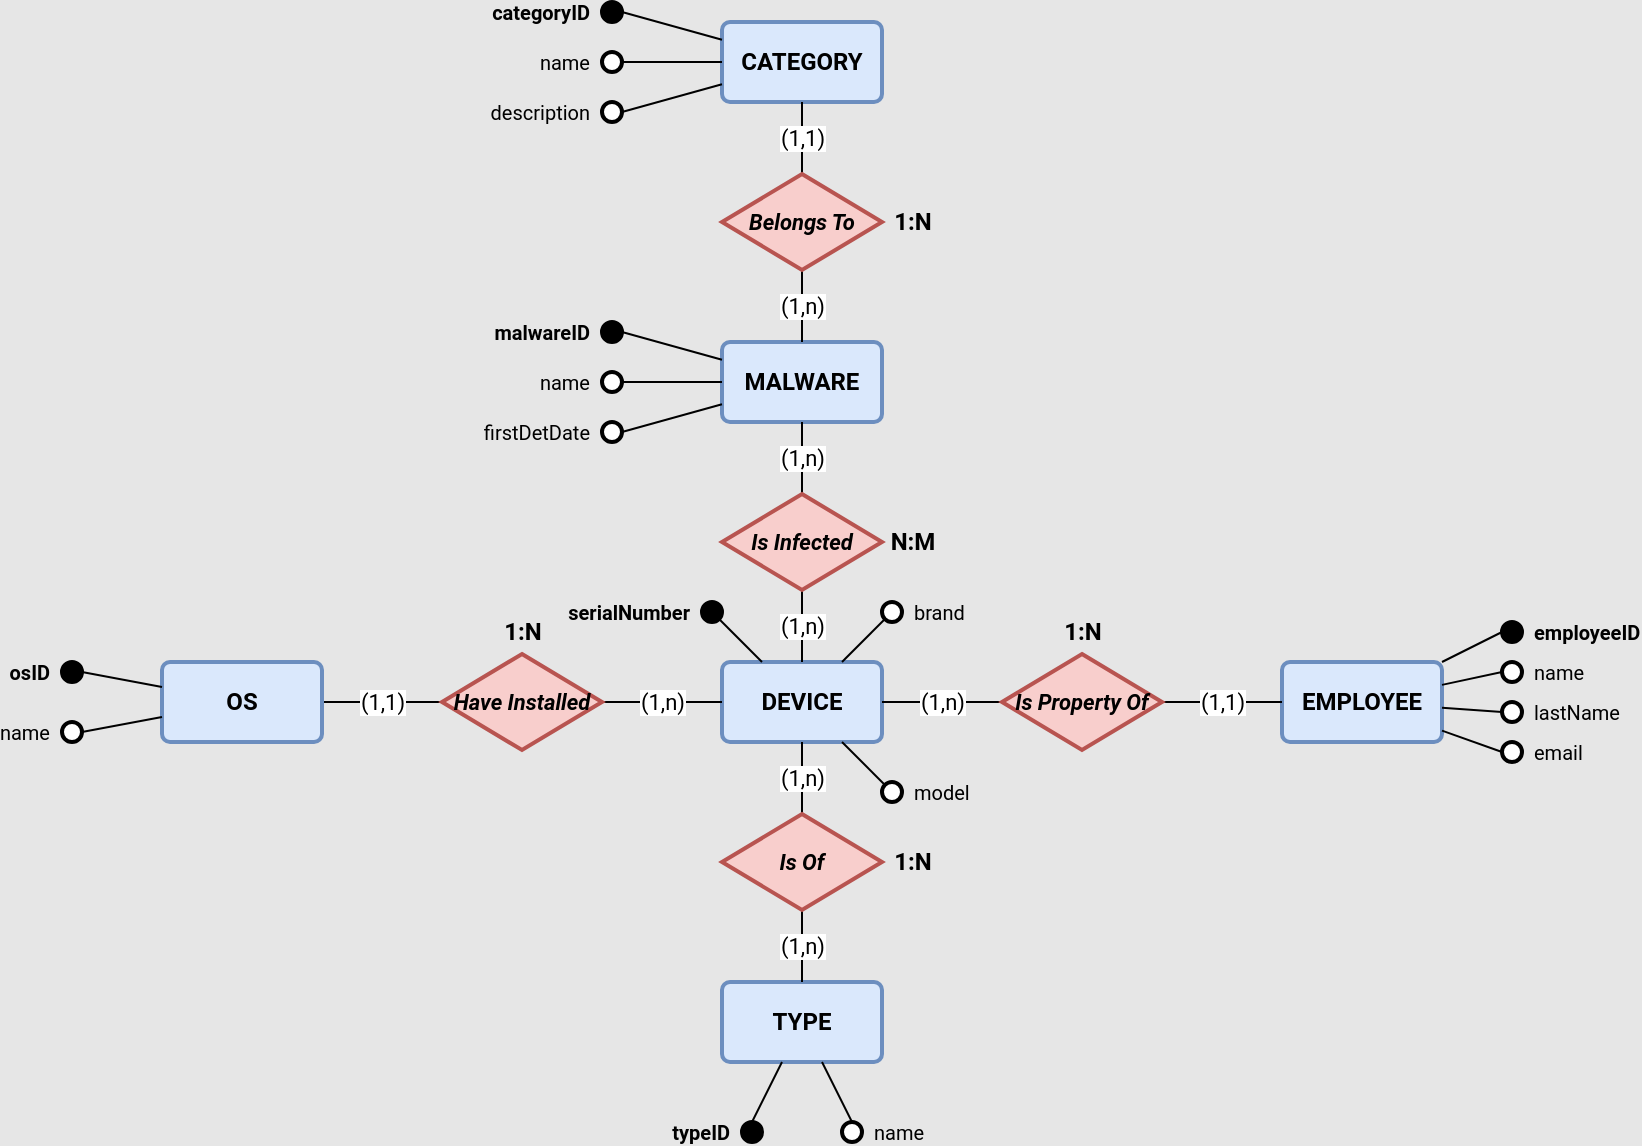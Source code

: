 <mxfile version="18.0.2" type="device"><diagram id="YFCJ9AiHZAUVLd7I-m5I" name="Page-1"><mxGraphModel dx="1185" dy="662" grid="1" gridSize="10" guides="1" tooltips="1" connect="1" arrows="1" fold="1" page="1" pageScale="1" pageWidth="827" pageHeight="1169" background="#E6E6E6" math="0" shadow="0"><root><mxCell id="0"/><mxCell id="1" parent="0"/><mxCell id="5scpK_Rq3BdanRQvBFvP-1" value="DEVICE" style="strokeWidth=2;rounded=1;arcSize=10;html=1;align=center;fontSize=12;shadow=0;glass=0;comic=0;fillColor=#dae8fc;whiteSpace=wrap;fontFamily=Roboto;fontSource=https%3A%2F%2Ffonts.googleapis.com%2Fcss%3Ffamily%3DRoboto;strokeColor=#6c8ebf;fontStyle=1" parent="1" vertex="1"><mxGeometry x="370" y="410" width="80" height="40" as="geometry"/></mxCell><mxCell id="7591oT1YISGBWCK-CEWB-2" value="MALWARE" style="strokeWidth=2;rounded=1;arcSize=10;html=1;align=center;fontSize=12;shadow=0;glass=0;comic=0;fillColor=#dae8fc;whiteSpace=wrap;fontFamily=Roboto;fontSource=https%3A%2F%2Ffonts.googleapis.com%2Fcss%3Ffamily%3DRoboto;strokeColor=#6c8ebf;fontStyle=1" vertex="1" parent="1"><mxGeometry x="370" y="250" width="80" height="40" as="geometry"/></mxCell><mxCell id="7591oT1YISGBWCK-CEWB-3" value="TYPE" style="strokeWidth=2;rounded=1;arcSize=10;html=1;align=center;fontSize=12;shadow=0;glass=0;comic=0;fillColor=#dae8fc;whiteSpace=wrap;fontFamily=Roboto;fontSource=https%3A%2F%2Ffonts.googleapis.com%2Fcss%3Ffamily%3DRoboto;strokeColor=#6c8ebf;fontStyle=1" vertex="1" parent="1"><mxGeometry x="370" y="570" width="80" height="40" as="geometry"/></mxCell><mxCell id="7591oT1YISGBWCK-CEWB-19" value="(1,1)" style="edgeStyle=none;rounded=0;orthogonalLoop=1;jettySize=auto;html=1;exitX=1;exitY=0.5;exitDx=0;exitDy=0;fontFamily=Roboto;fontSource=https%3A%2F%2Ffonts.googleapis.com%2Fcss%3Ffamily%3DRoboto;endArrow=none;endFill=0;" edge="1" parent="1" source="7591oT1YISGBWCK-CEWB-4" target="7591oT1YISGBWCK-CEWB-11"><mxGeometry relative="1" as="geometry"/></mxCell><mxCell id="7591oT1YISGBWCK-CEWB-4" value="OS" style="strokeWidth=2;rounded=1;arcSize=10;html=1;align=center;fontSize=12;shadow=0;glass=0;comic=0;fillColor=#dae8fc;whiteSpace=wrap;fontFamily=Roboto;fontSource=https%3A%2F%2Ffonts.googleapis.com%2Fcss%3Ffamily%3DRoboto;strokeColor=#6c8ebf;fontStyle=1" vertex="1" parent="1"><mxGeometry x="90" y="410" width="80" height="40" as="geometry"/></mxCell><mxCell id="7591oT1YISGBWCK-CEWB-6" value="(1,n)" style="rounded=0;orthogonalLoop=1;jettySize=auto;html=1;exitX=0.5;exitY=-0.1;exitDx=0;exitDy=0;exitPerimeter=0;fontFamily=Roboto;fontSource=https%3A%2F%2Ffonts.googleapis.com%2Fcss%3Ffamily%3DRoboto;endArrow=none;endFill=0;" edge="1" parent="1" source="7591oT1YISGBWCK-CEWB-5" target="7591oT1YISGBWCK-CEWB-2"><mxGeometry relative="1" as="geometry"/></mxCell><mxCell id="7591oT1YISGBWCK-CEWB-7" value="(1,n)" style="edgeStyle=none;rounded=0;orthogonalLoop=1;jettySize=auto;html=1;fontFamily=Roboto;fontSource=https%3A%2F%2Ffonts.googleapis.com%2Fcss%3Ffamily%3DRoboto;endArrow=none;endFill=0;" edge="1" parent="1" source="7591oT1YISGBWCK-CEWB-5" target="5scpK_Rq3BdanRQvBFvP-1"><mxGeometry relative="1" as="geometry"/></mxCell><mxCell id="7591oT1YISGBWCK-CEWB-5" value="Is Infected" style="shape=stencil(rZRpDsIgEIVPw88aKPEApuo9sI6WFKEBXHp7p6VVu5C4JaTJvMd8Q4eF8MwVogKS0ivha5KmjFL8YlyMYuEqyH0QL8JKsVMQHOetKeEq977LkboAK33j8g2hK5zTDJ7lRmuESKPdwHnxESakxlx6CzC6WIYydYgTumBBqLDICTzYbmKrbr8Gs39xB9RHlR+p7Gsqz1CJdZ5nO5GXR2vOej/NinoHY2HG6O1KNEdhYvT2yVzg+WfLYcMSFm9ND1BSvwAeR7QeAN8HjFbAPl7Bx/VzZRzEth/1SAOx8VKpcN9i2fNuS53sWquGB6AV7g==);whiteSpace=wrap;html=1;strokeWidth=2;fontSize=11;snapToPoint=1;fontFamily=Roboto;fontSource=https%3A%2F%2Ffonts.googleapis.com%2Fcss%3Ffamily%3DRoboto;fontStyle=3;fillColor=#f8cecc;strokeColor=#b85450;" vertex="1" parent="1"><mxGeometry x="370" y="330" width="80" height="40" as="geometry"/></mxCell><mxCell id="7591oT1YISGBWCK-CEWB-9" value="(1,n)" style="edgeStyle=none;rounded=0;orthogonalLoop=1;jettySize=auto;html=1;exitX=0.5;exitY=-0.1;exitDx=0;exitDy=0;exitPerimeter=0;fontFamily=Roboto;fontSource=https%3A%2F%2Ffonts.googleapis.com%2Fcss%3Ffamily%3DRoboto;endArrow=none;endFill=0;" edge="1" parent="1" source="7591oT1YISGBWCK-CEWB-8" target="5scpK_Rq3BdanRQvBFvP-1"><mxGeometry relative="1" as="geometry"/></mxCell><mxCell id="7591oT1YISGBWCK-CEWB-10" value="(1,n)" style="edgeStyle=none;rounded=0;orthogonalLoop=1;jettySize=auto;html=1;exitX=0.5;exitY=1.1;exitDx=0;exitDy=0;exitPerimeter=0;fontFamily=Roboto;fontSource=https%3A%2F%2Ffonts.googleapis.com%2Fcss%3Ffamily%3DRoboto;endArrow=none;endFill=0;" edge="1" parent="1" source="7591oT1YISGBWCK-CEWB-8" target="7591oT1YISGBWCK-CEWB-3"><mxGeometry relative="1" as="geometry"/></mxCell><mxCell id="7591oT1YISGBWCK-CEWB-8" value="Is Of" style="shape=stencil(rZRpDsIgEIVPw88aKPEApuo9sI6WFKEBXHp7p6VVu5C4JaTJvMd8Q4eF8MwVogKS0ivha5KmjFL8YlyMYuEqyH0QL8JKsVMQHOetKeEq977LkboAK33j8g2hK5zTDJ7lRmuESKPdwHnxESakxlx6CzC6WIYydYgTumBBqLDICTzYbmKrbr8Gs39xB9RHlR+p7Gsqz1CJdZ5nO5GXR2vOej/NinoHY2HG6O1KNEdhYvT2yVzg+WfLYcMSFm9ND1BSvwAeR7QeAN8HjFbAPl7Bx/VzZRzEth/1SAOx8VKpcN9i2fNuS53sWquGB6AV7g==);whiteSpace=wrap;html=1;strokeWidth=2;fontSize=11;snapToPoint=1;fontFamily=Roboto;fontSource=https%3A%2F%2Ffonts.googleapis.com%2Fcss%3Ffamily%3DRoboto;fontStyle=3;fillColor=#f8cecc;strokeColor=#b85450;" vertex="1" parent="1"><mxGeometry x="370" y="490" width="80" height="40" as="geometry"/></mxCell><mxCell id="7591oT1YISGBWCK-CEWB-20" value="(1,n)" style="edgeStyle=none;rounded=0;orthogonalLoop=1;jettySize=auto;html=1;exitX=1;exitY=0.5;exitDx=0;exitDy=0;exitPerimeter=0;fontFamily=Roboto;fontSource=https%3A%2F%2Ffonts.googleapis.com%2Fcss%3Ffamily%3DRoboto;endArrow=none;endFill=0;" edge="1" parent="1" source="7591oT1YISGBWCK-CEWB-11" target="5scpK_Rq3BdanRQvBFvP-1"><mxGeometry relative="1" as="geometry"/></mxCell><mxCell id="7591oT1YISGBWCK-CEWB-11" value="Have Installed" style="shape=stencil(rZRpDsIgEIVPw88aKPEApuo9sI6WFKEBXHp7p6VVu5C4JaTJvMd8Q4eF8MwVogKS0ivha5KmjFL8YlyMYuEqyH0QL8JKsVMQHOetKeEq977LkboAK33j8g2hK5zTDJ7lRmuESKPdwHnxESakxlx6CzC6WIYydYgTumBBqLDICTzYbmKrbr8Gs39xB9RHlR+p7Gsqz1CJdZ5nO5GXR2vOej/NinoHY2HG6O1KNEdhYvT2yVzg+WfLYcMSFm9ND1BSvwAeR7QeAN8HjFbAPl7Bx/VzZRzEth/1SAOx8VKpcN9i2fNuS53sWquGB6AV7g==);whiteSpace=wrap;html=1;strokeWidth=2;fontSize=11;snapToPoint=1;fontFamily=Roboto;fontSource=https%3A%2F%2Ffonts.googleapis.com%2Fcss%3Ffamily%3DRoboto;fillColor=#f8cecc;strokeColor=#b85450;fontStyle=3" vertex="1" parent="1"><mxGeometry x="230" y="410" width="80" height="40" as="geometry"/></mxCell><mxCell id="7591oT1YISGBWCK-CEWB-25" style="edgeStyle=none;rounded=0;orthogonalLoop=1;jettySize=auto;html=1;exitX=1;exitY=1;exitDx=0;exitDy=0;fontFamily=Roboto;fontSource=https%3A%2F%2Ffonts.googleapis.com%2Fcss%3Ffamily%3DRoboto;endArrow=none;endFill=0;" edge="1" parent="1" source="7591oT1YISGBWCK-CEWB-16" target="5scpK_Rq3BdanRQvBFvP-1"><mxGeometry relative="1" as="geometry"/></mxCell><mxCell id="7591oT1YISGBWCK-CEWB-16" value="&lt;div style=&quot;text-align: left ; font-size: 10px&quot;&gt;serialNumber&lt;/div&gt;" style="ellipse;whiteSpace=wrap;html=1;aspect=fixed;align=right;spacingLeft=0;fillColor=#000000;shadow=0;glass=0;comic=1;verticalAlign=middle;horizontal=1;strokeWidth=2;fontSize=10;spacingRight=14;fontFamily=Roboto;fontSource=https%3A%2F%2Ffonts.googleapis.com%2Fcss%3Ffamily%3DRoboto;fontStyle=1" vertex="1" parent="1"><mxGeometry x="360" y="380" width="10" height="10" as="geometry"/></mxCell><mxCell id="7591oT1YISGBWCK-CEWB-21" value="EMPLOYEE" style="strokeWidth=2;rounded=1;arcSize=10;html=1;align=center;fontSize=12;shadow=0;glass=0;comic=0;fillColor=#dae8fc;whiteSpace=wrap;fontFamily=Roboto;fontSource=https%3A%2F%2Ffonts.googleapis.com%2Fcss%3Ffamily%3DRoboto;strokeColor=#6c8ebf;fontStyle=1" vertex="1" parent="1"><mxGeometry x="650" y="410" width="80" height="40" as="geometry"/></mxCell><mxCell id="7591oT1YISGBWCK-CEWB-23" value="(1,n)" style="edgeStyle=none;rounded=0;orthogonalLoop=1;jettySize=auto;html=1;exitX=0;exitY=0.5;exitDx=0;exitDy=0;exitPerimeter=0;fontFamily=Roboto;fontSource=https%3A%2F%2Ffonts.googleapis.com%2Fcss%3Ffamily%3DRoboto;endArrow=none;endFill=0;" edge="1" parent="1" source="7591oT1YISGBWCK-CEWB-22" target="5scpK_Rq3BdanRQvBFvP-1"><mxGeometry relative="1" as="geometry"/></mxCell><mxCell id="7591oT1YISGBWCK-CEWB-24" value="(1,1)" style="edgeStyle=none;rounded=0;orthogonalLoop=1;jettySize=auto;html=1;exitX=1;exitY=0.5;exitDx=0;exitDy=0;exitPerimeter=0;fontFamily=Roboto;fontSource=https%3A%2F%2Ffonts.googleapis.com%2Fcss%3Ffamily%3DRoboto;endArrow=none;endFill=0;" edge="1" parent="1" source="7591oT1YISGBWCK-CEWB-22" target="7591oT1YISGBWCK-CEWB-21"><mxGeometry relative="1" as="geometry"/></mxCell><mxCell id="7591oT1YISGBWCK-CEWB-22" value="Is Property Of" style="shape=stencil(rZRpDsIgEIVPw88aKPEApuo9sI6WFKEBXHp7p6VVu5C4JaTJvMd8Q4eF8MwVogKS0ivha5KmjFL8YlyMYuEqyH0QL8JKsVMQHOetKeEq977LkboAK33j8g2hK5zTDJ7lRmuESKPdwHnxESakxlx6CzC6WIYydYgTumBBqLDICTzYbmKrbr8Gs39xB9RHlR+p7Gsqz1CJdZ5nO5GXR2vOej/NinoHY2HG6O1KNEdhYvT2yVzg+WfLYcMSFm9ND1BSvwAeR7QeAN8HjFbAPl7Bx/VzZRzEth/1SAOx8VKpcN9i2fNuS53sWquGB6AV7g==);whiteSpace=wrap;html=1;strokeWidth=2;fontSize=11;snapToPoint=1;fontFamily=Roboto;fontSource=https%3A%2F%2Ffonts.googleapis.com%2Fcss%3Ffamily%3DRoboto;fontStyle=3;fillColor=#f8cecc;strokeColor=#b85450;" vertex="1" parent="1"><mxGeometry x="510" y="410" width="80" height="40" as="geometry"/></mxCell><mxCell id="7591oT1YISGBWCK-CEWB-27" style="edgeStyle=none;rounded=0;orthogonalLoop=1;jettySize=auto;html=1;exitX=0;exitY=1;exitDx=0;exitDy=0;fontFamily=Roboto;fontSource=https%3A%2F%2Ffonts.googleapis.com%2Fcss%3Ffamily%3DRoboto;endArrow=none;endFill=0;" edge="1" parent="1" source="7591oT1YISGBWCK-CEWB-26" target="5scpK_Rq3BdanRQvBFvP-1"><mxGeometry relative="1" as="geometry"/></mxCell><mxCell id="7591oT1YISGBWCK-CEWB-26" value="&lt;div style=&quot;text-align: left; font-size: 10px;&quot;&gt;&lt;span style=&quot;font-size: 10px;&quot;&gt;brand&lt;/span&gt;&lt;/div&gt;" style="ellipse;whiteSpace=wrap;html=1;aspect=fixed;align=left;spacingLeft=14;shadow=0;glass=0;comic=1;fillColor=#ffffff;verticalAlign=middle;horizontal=1;strokeWidth=2;fontSize=10;fontFamily=Roboto;fontSource=https%3A%2F%2Ffonts.googleapis.com%2Fcss%3Ffamily%3DRoboto;fontStyle=0" vertex="1" parent="1"><mxGeometry x="450" y="380" width="10" height="10" as="geometry"/></mxCell><mxCell id="7591oT1YISGBWCK-CEWB-29" style="edgeStyle=none;rounded=0;orthogonalLoop=1;jettySize=auto;html=1;exitX=0;exitY=0;exitDx=0;exitDy=0;fontFamily=Roboto;fontSource=https%3A%2F%2Ffonts.googleapis.com%2Fcss%3Ffamily%3DRoboto;endArrow=none;endFill=0;" edge="1" parent="1" source="7591oT1YISGBWCK-CEWB-28" target="5scpK_Rq3BdanRQvBFvP-1"><mxGeometry relative="1" as="geometry"/></mxCell><mxCell id="7591oT1YISGBWCK-CEWB-28" value="&lt;div style=&quot;text-align: left; font-size: 10px;&quot;&gt;&lt;span style=&quot;font-size: 10px;&quot;&gt;model&lt;/span&gt;&lt;/div&gt;" style="ellipse;whiteSpace=wrap;html=1;aspect=fixed;align=left;spacingLeft=14;shadow=0;glass=0;comic=1;fillColor=#ffffff;verticalAlign=middle;horizontal=1;strokeWidth=2;fontSize=10;fontFamily=Roboto;fontSource=https%3A%2F%2Ffonts.googleapis.com%2Fcss%3Ffamily%3DRoboto;" vertex="1" parent="1"><mxGeometry x="450" y="470" width="10" height="10" as="geometry"/></mxCell><mxCell id="7591oT1YISGBWCK-CEWB-33" value="CATEGORY" style="strokeWidth=2;rounded=1;arcSize=10;html=1;align=center;fontSize=12;shadow=0;glass=0;comic=0;fillColor=#dae8fc;whiteSpace=wrap;fontFamily=Roboto;fontSource=https%3A%2F%2Ffonts.googleapis.com%2Fcss%3Ffamily%3DRoboto;strokeColor=#6c8ebf;fontStyle=1" vertex="1" parent="1"><mxGeometry x="370" y="90" width="80" height="40" as="geometry"/></mxCell><mxCell id="7591oT1YISGBWCK-CEWB-35" value="(1,n)" style="edgeStyle=none;rounded=0;orthogonalLoop=1;jettySize=auto;html=1;exitX=0.5;exitY=1.1;exitDx=0;exitDy=0;exitPerimeter=0;fontFamily=Roboto;fontSource=https%3A%2F%2Ffonts.googleapis.com%2Fcss%3Ffamily%3DRoboto;endArrow=none;endFill=0;" edge="1" parent="1" source="7591oT1YISGBWCK-CEWB-34" target="7591oT1YISGBWCK-CEWB-2"><mxGeometry relative="1" as="geometry"/></mxCell><mxCell id="7591oT1YISGBWCK-CEWB-36" value="(1,1)" style="edgeStyle=none;rounded=0;orthogonalLoop=1;jettySize=auto;html=1;exitX=0.5;exitY=-0.1;exitDx=0;exitDy=0;exitPerimeter=0;fontFamily=Roboto;fontSource=https%3A%2F%2Ffonts.googleapis.com%2Fcss%3Ffamily%3DRoboto;endArrow=none;endFill=0;" edge="1" parent="1" source="7591oT1YISGBWCK-CEWB-34" target="7591oT1YISGBWCK-CEWB-33"><mxGeometry relative="1" as="geometry"/></mxCell><mxCell id="7591oT1YISGBWCK-CEWB-34" value="Belongs To" style="shape=stencil(rZRpDsIgEIVPw88aKPEApuo9sI6WFKEBXHp7p6VVu5C4JaTJvMd8Q4eF8MwVogKS0ivha5KmjFL8YlyMYuEqyH0QL8JKsVMQHOetKeEq977LkboAK33j8g2hK5zTDJ7lRmuESKPdwHnxESakxlx6CzC6WIYydYgTumBBqLDICTzYbmKrbr8Gs39xB9RHlR+p7Gsqz1CJdZ5nO5GXR2vOej/NinoHY2HG6O1KNEdhYvT2yVzg+WfLYcMSFm9ND1BSvwAeR7QeAN8HjFbAPl7Bx/VzZRzEth/1SAOx8VKpcN9i2fNuS53sWquGB6AV7g==);whiteSpace=wrap;html=1;strokeWidth=2;fontSize=11;snapToPoint=1;fontFamily=Roboto;fontSource=https%3A%2F%2Ffonts.googleapis.com%2Fcss%3Ffamily%3DRoboto;fontStyle=3;fillColor=#f8cecc;strokeColor=#b85450;" vertex="1" parent="1"><mxGeometry x="370" y="170" width="80" height="40" as="geometry"/></mxCell><mxCell id="7591oT1YISGBWCK-CEWB-75" style="edgeStyle=none;rounded=0;orthogonalLoop=1;jettySize=auto;html=1;exitX=0.5;exitY=0;exitDx=0;exitDy=0;fontFamily=Roboto;fontSource=https%3A%2F%2Ffonts.googleapis.com%2Fcss%3Ffamily%3DRoboto;endArrow=none;endFill=0;" edge="1" parent="1" source="7591oT1YISGBWCK-CEWB-37" target="7591oT1YISGBWCK-CEWB-3"><mxGeometry relative="1" as="geometry"/></mxCell><mxCell id="7591oT1YISGBWCK-CEWB-37" value="&lt;div style=&quot;text-align: left ; font-size: 10px&quot;&gt;typeID&lt;/div&gt;" style="ellipse;whiteSpace=wrap;html=1;aspect=fixed;align=right;spacingLeft=0;fillColor=#000000;shadow=0;glass=0;comic=1;verticalAlign=middle;horizontal=1;strokeWidth=2;fontSize=10;spacingRight=14;fontFamily=Roboto;fontSource=https%3A%2F%2Ffonts.googleapis.com%2Fcss%3Ffamily%3DRoboto;fontStyle=1" vertex="1" parent="1"><mxGeometry x="380" y="640" width="10" height="10" as="geometry"/></mxCell><mxCell id="7591oT1YISGBWCK-CEWB-43" style="edgeStyle=none;rounded=0;orthogonalLoop=1;jettySize=auto;html=1;exitX=0.5;exitY=0;exitDx=0;exitDy=0;fontFamily=Roboto;fontSource=https%3A%2F%2Ffonts.googleapis.com%2Fcss%3Ffamily%3DRoboto;endArrow=none;endFill=0;" edge="1" parent="1" source="7591oT1YISGBWCK-CEWB-40" target="7591oT1YISGBWCK-CEWB-3"><mxGeometry relative="1" as="geometry"/></mxCell><mxCell id="7591oT1YISGBWCK-CEWB-40" value="&lt;div style=&quot;text-align: left; font-size: 10px;&quot;&gt;name&lt;/div&gt;" style="ellipse;whiteSpace=wrap;html=1;aspect=fixed;align=left;spacingLeft=14;shadow=0;glass=0;comic=1;fillColor=#ffffff;verticalAlign=middle;horizontal=1;strokeWidth=2;fontSize=10;fontFamily=Roboto;fontSource=https%3A%2F%2Ffonts.googleapis.com%2Fcss%3Ffamily%3DRoboto;" vertex="1" parent="1"><mxGeometry x="430" y="640" width="10" height="10" as="geometry"/></mxCell><mxCell id="7591oT1YISGBWCK-CEWB-48" style="edgeStyle=none;rounded=0;orthogonalLoop=1;jettySize=auto;html=1;exitX=1;exitY=0.5;exitDx=0;exitDy=0;fontFamily=Roboto;fontSource=https%3A%2F%2Ffonts.googleapis.com%2Fcss%3Ffamily%3DRoboto;endArrow=none;endFill=0;" edge="1" parent="1" source="7591oT1YISGBWCK-CEWB-46" target="7591oT1YISGBWCK-CEWB-4"><mxGeometry relative="1" as="geometry"/></mxCell><mxCell id="7591oT1YISGBWCK-CEWB-46" value="&lt;div style=&quot;text-align: left ; font-size: 10px&quot;&gt;osID&lt;/div&gt;" style="ellipse;whiteSpace=wrap;html=1;aspect=fixed;align=right;spacingLeft=0;fillColor=#000000;shadow=0;glass=0;comic=1;verticalAlign=middle;horizontal=1;strokeWidth=2;fontSize=10;spacingRight=14;fontFamily=Roboto;fontSource=https%3A%2F%2Ffonts.googleapis.com%2Fcss%3Ffamily%3DRoboto;fontStyle=1" vertex="1" parent="1"><mxGeometry x="40" y="410" width="10" height="10" as="geometry"/></mxCell><mxCell id="7591oT1YISGBWCK-CEWB-65" style="edgeStyle=none;rounded=0;orthogonalLoop=1;jettySize=auto;html=1;exitX=1;exitY=0.5;exitDx=0;exitDy=0;fontFamily=Roboto;fontSource=https%3A%2F%2Ffonts.googleapis.com%2Fcss%3Ffamily%3DRoboto;endArrow=none;endFill=0;" edge="1" parent="1" source="7591oT1YISGBWCK-CEWB-49" target="7591oT1YISGBWCK-CEWB-4"><mxGeometry relative="1" as="geometry"/></mxCell><mxCell id="7591oT1YISGBWCK-CEWB-49" value="&lt;div style=&quot;text-align: left; font-size: 10px;&quot;&gt;&lt;span style=&quot;font-size: 10px;&quot;&gt;name&lt;/span&gt;&lt;/div&gt;" style="ellipse;whiteSpace=wrap;html=1;aspect=fixed;align=right;spacingLeft=0;shadow=0;glass=0;comic=1;fillColor=#ffffff;verticalAlign=middle;horizontal=1;strokeWidth=2;fontSize=10;spacingRight=14;fontFamily=Roboto;fontSource=https%3A%2F%2Ffonts.googleapis.com%2Fcss%3Ffamily%3DRoboto;" vertex="1" parent="1"><mxGeometry x="40" y="440" width="10" height="10" as="geometry"/></mxCell><mxCell id="7591oT1YISGBWCK-CEWB-52" style="edgeStyle=none;rounded=0;orthogonalLoop=1;jettySize=auto;html=1;exitX=1;exitY=0.5;exitDx=0;exitDy=0;fontFamily=Roboto;fontSource=https%3A%2F%2Ffonts.googleapis.com%2Fcss%3Ffamily%3DRoboto;endArrow=none;endFill=0;" edge="1" parent="1" source="7591oT1YISGBWCK-CEWB-51" target="7591oT1YISGBWCK-CEWB-2"><mxGeometry relative="1" as="geometry"/></mxCell><mxCell id="7591oT1YISGBWCK-CEWB-51" value="&lt;div style=&quot;text-align: left ; font-size: 10px&quot;&gt;malwareID&lt;/div&gt;" style="ellipse;whiteSpace=wrap;html=1;aspect=fixed;align=right;spacingLeft=0;fillColor=#000000;shadow=0;glass=0;comic=1;verticalAlign=middle;horizontal=1;strokeWidth=2;fontSize=10;spacingRight=14;fontFamily=Roboto;fontSource=https%3A%2F%2Ffonts.googleapis.com%2Fcss%3Ffamily%3DRoboto;fontStyle=1" vertex="1" parent="1"><mxGeometry x="310" y="240" width="10" height="10" as="geometry"/></mxCell><mxCell id="7591oT1YISGBWCK-CEWB-54" style="edgeStyle=none;rounded=0;orthogonalLoop=1;jettySize=auto;html=1;exitX=1;exitY=0.5;exitDx=0;exitDy=0;fontFamily=Roboto;fontSource=https%3A%2F%2Ffonts.googleapis.com%2Fcss%3Ffamily%3DRoboto;endArrow=none;endFill=0;" edge="1" parent="1" source="7591oT1YISGBWCK-CEWB-53" target="7591oT1YISGBWCK-CEWB-2"><mxGeometry relative="1" as="geometry"/></mxCell><mxCell id="7591oT1YISGBWCK-CEWB-53" value="&lt;div style=&quot;text-align: left; font-size: 10px;&quot;&gt;&lt;span style=&quot;font-size: 10px;&quot;&gt;name&lt;/span&gt;&lt;/div&gt;" style="ellipse;whiteSpace=wrap;html=1;aspect=fixed;align=right;spacingLeft=0;shadow=0;glass=0;comic=1;fillColor=#ffffff;verticalAlign=middle;horizontal=1;strokeWidth=2;fontSize=10;spacingRight=14;fontFamily=Roboto;fontSource=https%3A%2F%2Ffonts.googleapis.com%2Fcss%3Ffamily%3DRoboto;" vertex="1" parent="1"><mxGeometry x="310" y="265" width="10" height="10" as="geometry"/></mxCell><mxCell id="7591oT1YISGBWCK-CEWB-56" style="edgeStyle=none;rounded=0;orthogonalLoop=1;jettySize=auto;html=1;exitX=1;exitY=0.5;exitDx=0;exitDy=0;fontFamily=Roboto;fontSource=https%3A%2F%2Ffonts.googleapis.com%2Fcss%3Ffamily%3DRoboto;endArrow=none;endFill=0;" edge="1" parent="1" source="7591oT1YISGBWCK-CEWB-55" target="7591oT1YISGBWCK-CEWB-2"><mxGeometry relative="1" as="geometry"/></mxCell><mxCell id="7591oT1YISGBWCK-CEWB-55" value="&lt;div style=&quot;text-align: left; font-size: 10px;&quot;&gt;&lt;span style=&quot;font-size: 10px;&quot;&gt;firstDetDate&lt;/span&gt;&lt;/div&gt;" style="ellipse;whiteSpace=wrap;html=1;aspect=fixed;align=right;spacingLeft=0;shadow=0;glass=0;comic=1;fillColor=#ffffff;verticalAlign=middle;horizontal=1;strokeWidth=2;fontSize=10;spacingRight=14;fontFamily=Roboto;fontSource=https%3A%2F%2Ffonts.googleapis.com%2Fcss%3Ffamily%3DRoboto;" vertex="1" parent="1"><mxGeometry x="310" y="290" width="10" height="10" as="geometry"/></mxCell><mxCell id="7591oT1YISGBWCK-CEWB-58" style="edgeStyle=none;rounded=0;orthogonalLoop=1;jettySize=auto;html=1;exitX=1;exitY=0.5;exitDx=0;exitDy=0;fontFamily=Roboto;fontSource=https%3A%2F%2Ffonts.googleapis.com%2Fcss%3Ffamily%3DRoboto;endArrow=none;endFill=0;" edge="1" parent="1" source="7591oT1YISGBWCK-CEWB-57" target="7591oT1YISGBWCK-CEWB-33"><mxGeometry relative="1" as="geometry"/></mxCell><mxCell id="7591oT1YISGBWCK-CEWB-57" value="&lt;div style=&quot;text-align: left ; font-size: 10px&quot;&gt;categoryID&lt;/div&gt;" style="ellipse;whiteSpace=wrap;html=1;aspect=fixed;align=right;spacingLeft=0;fillColor=#000000;shadow=0;glass=0;comic=1;verticalAlign=middle;horizontal=1;strokeWidth=2;fontSize=10;spacingRight=14;fontFamily=Roboto;fontSource=https%3A%2F%2Ffonts.googleapis.com%2Fcss%3Ffamily%3DRoboto;fontStyle=1" vertex="1" parent="1"><mxGeometry x="310" y="80" width="10" height="10" as="geometry"/></mxCell><mxCell id="7591oT1YISGBWCK-CEWB-60" style="edgeStyle=none;rounded=0;orthogonalLoop=1;jettySize=auto;html=1;exitX=1;exitY=0.5;exitDx=0;exitDy=0;fontFamily=Roboto;fontSource=https%3A%2F%2Ffonts.googleapis.com%2Fcss%3Ffamily%3DRoboto;endArrow=none;endFill=0;" edge="1" parent="1" source="7591oT1YISGBWCK-CEWB-59" target="7591oT1YISGBWCK-CEWB-33"><mxGeometry relative="1" as="geometry"/></mxCell><mxCell id="7591oT1YISGBWCK-CEWB-59" value="&lt;div style=&quot;text-align: left; font-size: 10px;&quot;&gt;&lt;span style=&quot;font-size: 10px;&quot;&gt;name&lt;/span&gt;&lt;/div&gt;" style="ellipse;whiteSpace=wrap;html=1;aspect=fixed;align=right;spacingLeft=0;shadow=0;glass=0;comic=1;fillColor=#ffffff;verticalAlign=middle;horizontal=1;strokeWidth=2;fontSize=10;spacingRight=14;fontFamily=Roboto;fontSource=https%3A%2F%2Ffonts.googleapis.com%2Fcss%3Ffamily%3DRoboto;" vertex="1" parent="1"><mxGeometry x="310" y="105" width="10" height="10" as="geometry"/></mxCell><mxCell id="7591oT1YISGBWCK-CEWB-63" style="edgeStyle=none;rounded=0;orthogonalLoop=1;jettySize=auto;html=1;exitX=1;exitY=0.5;exitDx=0;exitDy=0;fontFamily=Roboto;fontSource=https%3A%2F%2Ffonts.googleapis.com%2Fcss%3Ffamily%3DRoboto;endArrow=none;endFill=0;" edge="1" parent="1" source="7591oT1YISGBWCK-CEWB-61" target="7591oT1YISGBWCK-CEWB-33"><mxGeometry relative="1" as="geometry"/></mxCell><mxCell id="7591oT1YISGBWCK-CEWB-61" value="&lt;div style=&quot;text-align: left; font-size: 10px;&quot;&gt;description&lt;/div&gt;" style="ellipse;whiteSpace=wrap;html=1;aspect=fixed;align=right;spacingLeft=0;shadow=0;glass=0;comic=1;fillColor=#ffffff;verticalAlign=middle;horizontal=1;strokeWidth=2;fontSize=10;spacingRight=14;fontFamily=Roboto;fontSource=https%3A%2F%2Ffonts.googleapis.com%2Fcss%3Ffamily%3DRoboto;" vertex="1" parent="1"><mxGeometry x="310" y="130" width="10" height="10" as="geometry"/></mxCell><mxCell id="7591oT1YISGBWCK-CEWB-71" style="edgeStyle=none;rounded=0;orthogonalLoop=1;jettySize=auto;html=1;exitX=0;exitY=0.5;exitDx=0;exitDy=0;fontFamily=Roboto;fontSource=https%3A%2F%2Ffonts.googleapis.com%2Fcss%3Ffamily%3DRoboto;endArrow=none;endFill=0;" edge="1" parent="1" source="7591oT1YISGBWCK-CEWB-67" target="7591oT1YISGBWCK-CEWB-21"><mxGeometry relative="1" as="geometry"/></mxCell><mxCell id="7591oT1YISGBWCK-CEWB-67" value="&lt;div style=&quot;text-align: left ; font-size: 10px&quot;&gt;&lt;span style=&quot;font-size: 10px&quot;&gt;&lt;b&gt;employeeID&lt;/b&gt;&lt;/span&gt;&lt;/div&gt;" style="ellipse;whiteSpace=wrap;html=1;aspect=fixed;align=left;spacingLeft=14;fillColor=#000000;shadow=0;glass=0;comic=1;verticalAlign=middle;horizontal=1;strokeWidth=2;fontSize=10;fontFamily=Roboto;fontSource=https%3A%2F%2Ffonts.googleapis.com%2Fcss%3Ffamily%3DRoboto;" vertex="1" parent="1"><mxGeometry x="760" y="390" width="10" height="10" as="geometry"/></mxCell><mxCell id="7591oT1YISGBWCK-CEWB-72" style="edgeStyle=none;rounded=0;orthogonalLoop=1;jettySize=auto;html=1;exitX=0;exitY=0.5;exitDx=0;exitDy=0;fontFamily=Roboto;fontSource=https%3A%2F%2Ffonts.googleapis.com%2Fcss%3Ffamily%3DRoboto;endArrow=none;endFill=0;" edge="1" parent="1" source="7591oT1YISGBWCK-CEWB-68" target="7591oT1YISGBWCK-CEWB-21"><mxGeometry relative="1" as="geometry"/></mxCell><mxCell id="7591oT1YISGBWCK-CEWB-68" value="&lt;div style=&quot;text-align: left; font-size: 10px;&quot;&gt;name&lt;/div&gt;" style="ellipse;whiteSpace=wrap;html=1;aspect=fixed;align=left;spacingLeft=14;shadow=0;glass=0;comic=1;fillColor=#ffffff;verticalAlign=middle;horizontal=1;strokeWidth=2;fontSize=10;fontFamily=Roboto;fontSource=https%3A%2F%2Ffonts.googleapis.com%2Fcss%3Ffamily%3DRoboto;" vertex="1" parent="1"><mxGeometry x="760" y="410" width="10" height="10" as="geometry"/></mxCell><mxCell id="7591oT1YISGBWCK-CEWB-73" style="edgeStyle=none;rounded=0;orthogonalLoop=1;jettySize=auto;html=1;exitX=0;exitY=0.5;exitDx=0;exitDy=0;fontFamily=Roboto;fontSource=https%3A%2F%2Ffonts.googleapis.com%2Fcss%3Ffamily%3DRoboto;endArrow=none;endFill=0;" edge="1" parent="1" source="7591oT1YISGBWCK-CEWB-69" target="7591oT1YISGBWCK-CEWB-21"><mxGeometry relative="1" as="geometry"/></mxCell><mxCell id="7591oT1YISGBWCK-CEWB-69" value="&lt;div style=&quot;text-align: left; font-size: 10px;&quot;&gt;lastName&lt;/div&gt;" style="ellipse;whiteSpace=wrap;html=1;aspect=fixed;align=left;spacingLeft=14;shadow=0;glass=0;comic=1;fillColor=#ffffff;verticalAlign=middle;horizontal=1;strokeWidth=2;fontSize=10;fontFamily=Roboto;fontSource=https%3A%2F%2Ffonts.googleapis.com%2Fcss%3Ffamily%3DRoboto;" vertex="1" parent="1"><mxGeometry x="760" y="430" width="10" height="10" as="geometry"/></mxCell><mxCell id="7591oT1YISGBWCK-CEWB-74" style="edgeStyle=none;rounded=0;orthogonalLoop=1;jettySize=auto;html=1;exitX=0;exitY=0.5;exitDx=0;exitDy=0;fontFamily=Roboto;fontSource=https%3A%2F%2Ffonts.googleapis.com%2Fcss%3Ffamily%3DRoboto;endArrow=none;endFill=0;" edge="1" parent="1" source="7591oT1YISGBWCK-CEWB-70" target="7591oT1YISGBWCK-CEWB-21"><mxGeometry relative="1" as="geometry"/></mxCell><mxCell id="7591oT1YISGBWCK-CEWB-70" value="&lt;div style=&quot;text-align: left; font-size: 10px;&quot;&gt;email&lt;/div&gt;" style="ellipse;whiteSpace=wrap;html=1;aspect=fixed;align=left;spacingLeft=14;shadow=0;glass=0;comic=1;fillColor=#ffffff;verticalAlign=middle;horizontal=1;strokeWidth=2;fontSize=10;fontFamily=Roboto;fontSource=https%3A%2F%2Ffonts.googleapis.com%2Fcss%3Ffamily%3DRoboto;" vertex="1" parent="1"><mxGeometry x="760" y="450" width="10" height="10" as="geometry"/></mxCell><mxCell id="7591oT1YISGBWCK-CEWB-76" value="1:N" style="text;html=1;align=center;verticalAlign=middle;resizable=0;points=[];autosize=1;strokeColor=none;fillColor=none;fontFamily=Roboto;fontStyle=1" vertex="1" parent="1"><mxGeometry x="255" y="385" width="30" height="20" as="geometry"/></mxCell><mxCell id="7591oT1YISGBWCK-CEWB-77" value="1:N" style="text;html=1;align=center;verticalAlign=middle;resizable=0;points=[];autosize=1;strokeColor=none;fillColor=none;fontFamily=Roboto;fontStyle=1" vertex="1" parent="1"><mxGeometry x="450" y="500" width="30" height="20" as="geometry"/></mxCell><mxCell id="7591oT1YISGBWCK-CEWB-78" value="&lt;b&gt;1:N&lt;/b&gt;" style="text;html=1;align=center;verticalAlign=middle;resizable=0;points=[];autosize=1;strokeColor=none;fillColor=none;fontFamily=Roboto;" vertex="1" parent="1"><mxGeometry x="535" y="385" width="30" height="20" as="geometry"/></mxCell><mxCell id="7591oT1YISGBWCK-CEWB-79" value="&lt;b&gt;N:M&lt;/b&gt;" style="text;html=1;align=center;verticalAlign=middle;resizable=0;points=[];autosize=1;strokeColor=none;fillColor=none;fontFamily=Roboto;" vertex="1" parent="1"><mxGeometry x="445" y="340" width="40" height="20" as="geometry"/></mxCell><mxCell id="7591oT1YISGBWCK-CEWB-80" value="&lt;b&gt;1:N&lt;/b&gt;" style="text;html=1;align=center;verticalAlign=middle;resizable=0;points=[];autosize=1;strokeColor=none;fillColor=none;fontFamily=Roboto;" vertex="1" parent="1"><mxGeometry x="450" y="180" width="30" height="20" as="geometry"/></mxCell></root></mxGraphModel></diagram></mxfile>